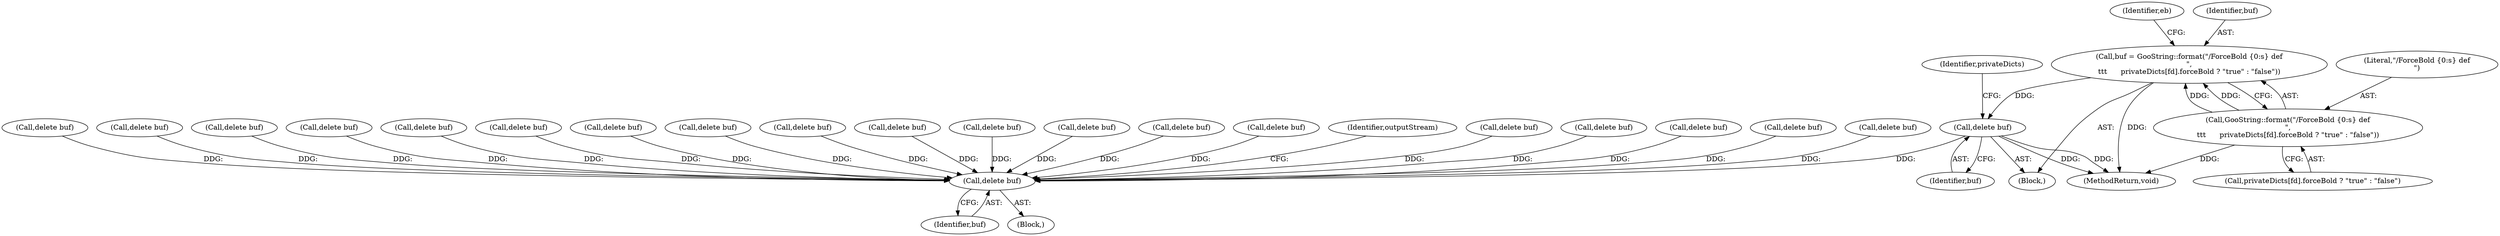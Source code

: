 digraph "0_poppler_da63c35549e8852a410946ab016a3f25ac701bdf@API" {
"1001063" [label="(Call,delete buf)"];
"1001047" [label="(Call,buf = GooString::format(\"/ForceBold {0:s} def\n\",\n\t\t\t      privateDicts[fd].forceBold ? \"true\" : \"false\"))"];
"1001049" [label="(Call,GooString::format(\"/ForceBold {0:s} def\n\",\n\t\t\t      privateDicts[fd].forceBold ? \"true\" : \"false\"))"];
"1000355" [label="(Call,delete buf)"];
"1001049" [label="(Call,GooString::format(\"/ForceBold {0:s} def\n\",\n\t\t\t      privateDicts[fd].forceBold ? \"true\" : \"false\"))"];
"1001061" [label="(Identifier,eb)"];
"1001069" [label="(Identifier,privateDicts)"];
"1000762" [label="(Call,delete buf)"];
"1000842" [label="(Call,delete buf)"];
"1001048" [label="(Identifier,buf)"];
"1000658" [label="(Call,delete buf)"];
"1000912" [label="(Call,delete buf)"];
"1000356" [label="(Identifier,buf)"];
"1001050" [label="(Literal,\"/ForceBold {0:s} def\n\")"];
"1000355" [label="(Call,delete buf)"];
"1000295" [label="(Block,)"];
"1001135" [label="(Call,delete buf)"];
"1000529" [label="(Call,delete buf)"];
"1000497" [label="(Call,delete buf)"];
"1001111" [label="(Call,delete buf)"];
"1000814" [label="(Call,delete buf)"];
"1000890" [label="(Call,delete buf)"];
"1001087" [label="(Call,delete buf)"];
"1001051" [label="(Call,privateDicts[fd].forceBold ? \"true\" : \"false\")"];
"1001047" [label="(Call,buf = GooString::format(\"/ForceBold {0:s} def\n\",\n\t\t\t      privateDicts[fd].forceBold ? \"true\" : \"false\"))"];
"1000934" [label="(Call,delete buf)"];
"1000477" [label="(Call,delete buf)"];
"1000866" [label="(Call,delete buf)"];
"1001064" [label="(Identifier,buf)"];
"1000358" [label="(Identifier,outputStream)"];
"1000710" [label="(Call,delete buf)"];
"1001046" [label="(Block,)"];
"1000982" [label="(Call,delete buf)"];
"1001258" [label="(Call,delete buf)"];
"1000545" [label="(Call,delete buf)"];
"1001034" [label="(Call,delete buf)"];
"1001475" [label="(MethodReturn,void)"];
"1001063" [label="(Call,delete buf)"];
"1001063" -> "1001046"  [label="AST: "];
"1001063" -> "1001064"  [label="CFG: "];
"1001064" -> "1001063"  [label="AST: "];
"1001069" -> "1001063"  [label="CFG: "];
"1001063" -> "1001475"  [label="DDG: "];
"1001063" -> "1001475"  [label="DDG: "];
"1001063" -> "1000355"  [label="DDG: "];
"1001047" -> "1001063"  [label="DDG: "];
"1001047" -> "1001046"  [label="AST: "];
"1001047" -> "1001049"  [label="CFG: "];
"1001048" -> "1001047"  [label="AST: "];
"1001049" -> "1001047"  [label="AST: "];
"1001061" -> "1001047"  [label="CFG: "];
"1001047" -> "1001475"  [label="DDG: "];
"1001049" -> "1001047"  [label="DDG: "];
"1001049" -> "1001047"  [label="DDG: "];
"1001049" -> "1001051"  [label="CFG: "];
"1001050" -> "1001049"  [label="AST: "];
"1001051" -> "1001049"  [label="AST: "];
"1001049" -> "1001475"  [label="DDG: "];
"1000355" -> "1000295"  [label="AST: "];
"1000355" -> "1000356"  [label="CFG: "];
"1000356" -> "1000355"  [label="AST: "];
"1000358" -> "1000355"  [label="CFG: "];
"1000934" -> "1000355"  [label="DDG: "];
"1000497" -> "1000355"  [label="DDG: "];
"1001087" -> "1000355"  [label="DDG: "];
"1000545" -> "1000355"  [label="DDG: "];
"1001034" -> "1000355"  [label="DDG: "];
"1001135" -> "1000355"  [label="DDG: "];
"1000658" -> "1000355"  [label="DDG: "];
"1001258" -> "1000355"  [label="DDG: "];
"1000477" -> "1000355"  [label="DDG: "];
"1000912" -> "1000355"  [label="DDG: "];
"1001111" -> "1000355"  [label="DDG: "];
"1000890" -> "1000355"  [label="DDG: "];
"1000866" -> "1000355"  [label="DDG: "];
"1000710" -> "1000355"  [label="DDG: "];
"1000842" -> "1000355"  [label="DDG: "];
"1000529" -> "1000355"  [label="DDG: "];
"1000814" -> "1000355"  [label="DDG: "];
"1000762" -> "1000355"  [label="DDG: "];
"1000982" -> "1000355"  [label="DDG: "];
}
